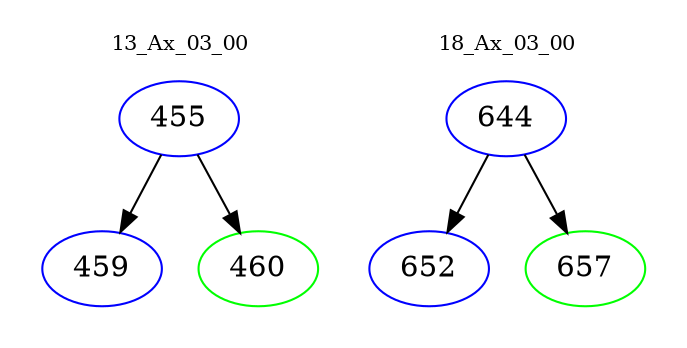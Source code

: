 digraph{
subgraph cluster_0 {
color = white
label = "13_Ax_03_00";
fontsize=10;
T0_455 [label="455", color="blue"]
T0_455 -> T0_459 [color="black"]
T0_459 [label="459", color="blue"]
T0_455 -> T0_460 [color="black"]
T0_460 [label="460", color="green"]
}
subgraph cluster_1 {
color = white
label = "18_Ax_03_00";
fontsize=10;
T1_644 [label="644", color="blue"]
T1_644 -> T1_652 [color="black"]
T1_652 [label="652", color="blue"]
T1_644 -> T1_657 [color="black"]
T1_657 [label="657", color="green"]
}
}
